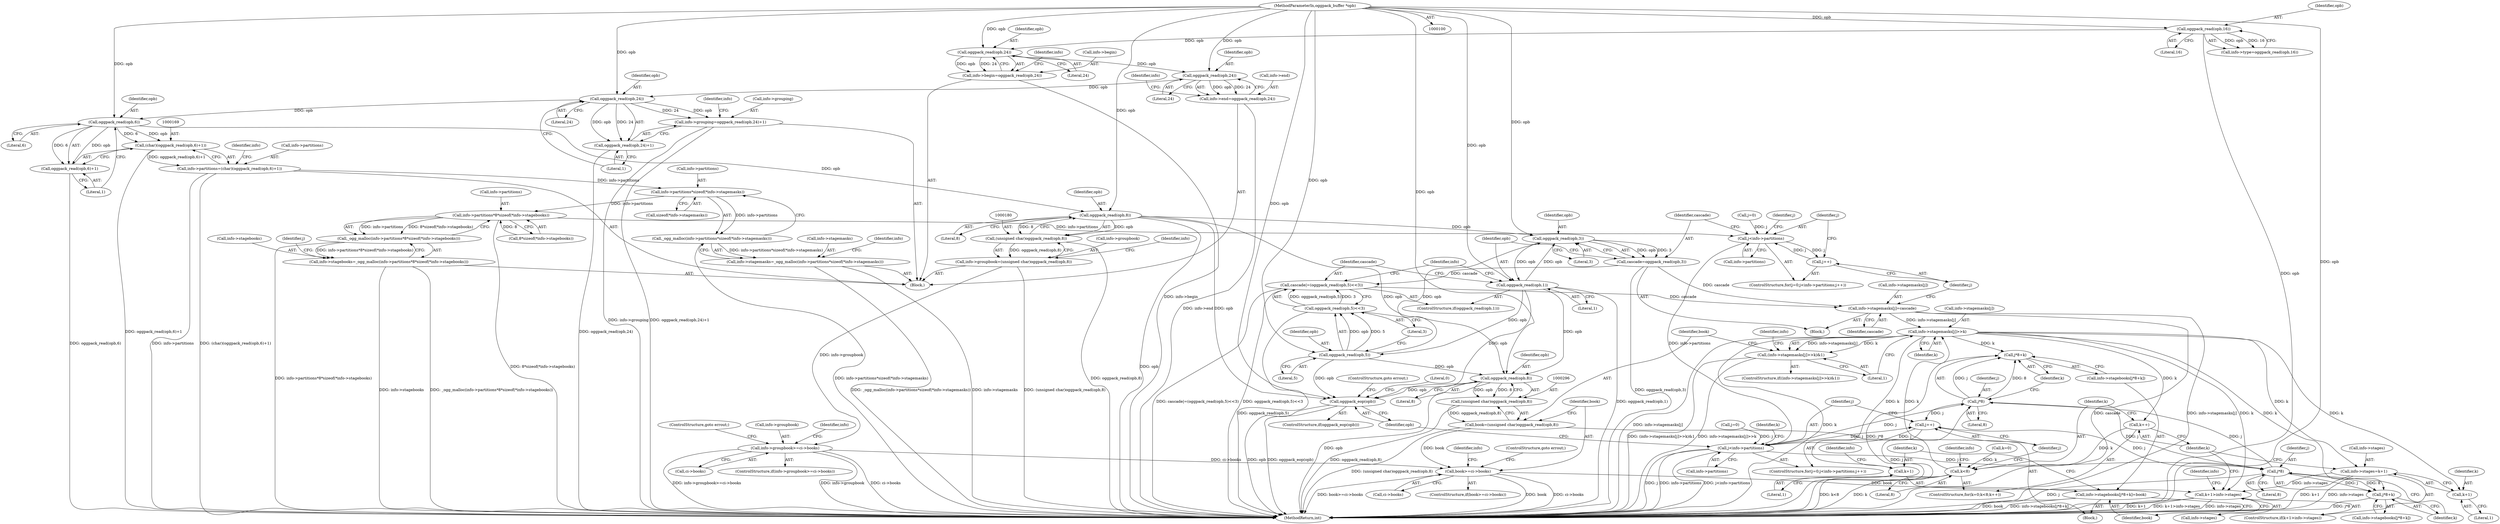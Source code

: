 digraph "0_Android_659030a2e80c38fb8da0a4eb68695349eec6778b_0@API" {
"1000145" [label="(Call,oggpack_read(opb,24))"];
"1000125" [label="(Call,oggpack_read(opb,16))"];
"1000103" [label="(MethodParameterIn,oggpack_buffer *opb)"];
"1000141" [label="(Call,info->begin=oggpack_read(opb,24))"];
"1000152" [label="(Call,oggpack_read(opb,24))"];
"1000148" [label="(Call,info->end=oggpack_read(opb,24))"];
"1000160" [label="(Call,oggpack_read(opb,24))"];
"1000155" [label="(Call,info->grouping=oggpack_read(opb,24)+1)"];
"1000159" [label="(Call,oggpack_read(opb,24)+1)"];
"1000171" [label="(Call,oggpack_read(opb,6))"];
"1000168" [label="(Call,(char)(oggpack_read(opb,6)+1))"];
"1000164" [label="(Call,info->partitions=(char)(oggpack_read(opb,6)+1))"];
"1000198" [label="(Call,info->partitions*sizeof(*info->stagemasks))"];
"1000197" [label="(Call,_ogg_malloc(info->partitions*sizeof(*info->stagemasks)))"];
"1000193" [label="(Call,info->stagemasks=_ogg_malloc(info->partitions*sizeof(*info->stagemasks)))"];
"1000212" [label="(Call,info->partitions*8*sizeof(*info->stagebooks))"];
"1000211" [label="(Call,_ogg_malloc(info->partitions*8*sizeof(*info->stagebooks)))"];
"1000207" [label="(Call,info->stagebooks=_ogg_malloc(info->partitions*8*sizeof(*info->stagebooks)))"];
"1000227" [label="(Call,j<info->partitions)"];
"1000232" [label="(Call,j++)"];
"1000263" [label="(Call,j<info->partitions)"];
"1000268" [label="(Call,j++)"];
"1000313" [label="(Call,j*8)"];
"1000312" [label="(Call,j*8+k)"];
"1000340" [label="(Call,j*8)"];
"1000339" [label="(Call,j*8+k)"];
"1000170" [label="(Call,oggpack_read(opb,6)+1)"];
"1000181" [label="(Call,oggpack_read(opb,8))"];
"1000179" [label="(Call,(unsigned char)oggpack_read(opb,8))"];
"1000175" [label="(Call,info->groupbook=(unsigned char)oggpack_read(opb,8))"];
"1000185" [label="(Call,info->groupbook>=ci->books)"];
"1000301" [label="(Call,book>=ci->books)"];
"1000307" [label="(Call,info->stagebooks[j*8+k]=book)"];
"1000238" [label="(Call,oggpack_read(opb,3))"];
"1000236" [label="(Call,cascade=oggpack_read(opb,3))"];
"1000245" [label="(Call,cascade|=(oggpack_read(opb,5)<<3))"];
"1000252" [label="(Call,info->stagemasks[j]=cascade)"];
"1000283" [label="(Call,info->stagemasks[j]>>k)"];
"1000278" [label="(Call,k++)"];
"1000275" [label="(Call,k<8)"];
"1000282" [label="(Call,(info->stagemasks[j]>>k)&1)"];
"1000319" [label="(Call,k+1>info->stages)"];
"1000320" [label="(Call,k+1)"];
"1000326" [label="(Call,info->stages=k+1)"];
"1000330" [label="(Call,k+1)"];
"1000242" [label="(Call,oggpack_read(opb,1))"];
"1000248" [label="(Call,oggpack_read(opb,5))"];
"1000247" [label="(Call,oggpack_read(opb,5)<<3)"];
"1000297" [label="(Call,oggpack_read(opb,8))"];
"1000295" [label="(Call,(unsigned char)oggpack_read(opb,8))"];
"1000293" [label="(Call,book=(unsigned char)oggpack_read(opb,8))"];
"1000346" [label="(Call,oggpack_eop(opb))"];
"1000345" [label="(ControlStructure,if(oggpack_eop(opb)))"];
"1000195" [label="(Identifier,info)"];
"1000104" [label="(Block,)"];
"1000340" [label="(Call,j*8)"];
"1000225" [label="(Identifier,j)"];
"1000276" [label="(Identifier,k)"];
"1000172" [label="(Identifier,opb)"];
"1000281" [label="(ControlStructure,if((info->stagemasks[j]>>k)&1))"];
"1000234" [label="(Block,)"];
"1000103" [label="(MethodParameterIn,oggpack_buffer *opb)"];
"1000268" [label="(Call,j++)"];
"1000251" [label="(Literal,3)"];
"1000162" [label="(Literal,24)"];
"1000248" [label="(Call,oggpack_read(opb,5))"];
"1000314" [label="(Identifier,j)"];
"1000242" [label="(Call,oggpack_read(opb,1))"];
"1000194" [label="(Call,info->stagemasks)"];
"1000175" [label="(Call,info->groupbook=(unsigned char)oggpack_read(opb,8))"];
"1000271" [label="(ControlStructure,for(k=0;k<8;k++))"];
"1000198" [label="(Call,info->partitions*sizeof(*info->stagemasks))"];
"1000176" [label="(Call,info->groupbook)"];
"1000263" [label="(Call,j<info->partitions)"];
"1000260" [label="(Call,j=0)"];
"1000150" [label="(Identifier,info)"];
"1000212" [label="(Call,info->partitions*8*sizeof(*info->stagebooks))"];
"1000253" [label="(Call,info->stagemasks[j])"];
"1000181" [label="(Call,oggpack_read(opb,8))"];
"1000321" [label="(Identifier,k)"];
"1000275" [label="(Call,k<8)"];
"1000154" [label="(Literal,24)"];
"1000224" [label="(Call,j=0)"];
"1000182" [label="(Identifier,opb)"];
"1000320" [label="(Call,k+1)"];
"1000152" [label="(Call,oggpack_read(opb,24))"];
"1000246" [label="(Identifier,cascade)"];
"1000243" [label="(Identifier,opb)"];
"1000316" [label="(Identifier,k)"];
"1000165" [label="(Call,info->partitions)"];
"1000240" [label="(Literal,3)"];
"1000331" [label="(Identifier,k)"];
"1000207" [label="(Call,info->stagebooks=_ogg_malloc(info->partitions*8*sizeof(*info->stagebooks)))"];
"1000247" [label="(Call,oggpack_read(opb,5)<<3)"];
"1000279" [label="(Identifier,k)"];
"1000289" [label="(Identifier,k)"];
"1000121" [label="(Call,info->type=oggpack_read(opb,16))"];
"1000193" [label="(Call,info->stagemasks=_ogg_malloc(info->partitions*sizeof(*info->stagemasks)))"];
"1000342" [label="(Literal,8)"];
"1000126" [label="(Identifier,opb)"];
"1000313" [label="(Call,j*8)"];
"1000216" [label="(Call,8*sizeof(*info->stagebooks))"];
"1000147" [label="(Literal,24)"];
"1000148" [label="(Call,info->end=oggpack_read(opb,24))"];
"1000239" [label="(Identifier,opb)"];
"1000319" [label="(Call,k+1>info->stages)"];
"1000326" [label="(Call,info->stages=k+1)"];
"1000145" [label="(Call,oggpack_read(opb,24))"];
"1000177" [label="(Identifier,info)"];
"1000146" [label="(Identifier,opb)"];
"1000168" [label="(Call,(char)(oggpack_read(opb,6)+1))"];
"1000161" [label="(Identifier,opb)"];
"1000356" [label="(MethodReturn,int)"];
"1000286" [label="(Identifier,info)"];
"1000156" [label="(Call,info->grouping)"];
"1000269" [label="(Identifier,j)"];
"1000227" [label="(Call,j<info->partitions)"];
"1000273" [label="(Identifier,k)"];
"1000312" [label="(Call,j*8+k)"];
"1000149" [label="(Call,info->end)"];
"1000315" [label="(Literal,8)"];
"1000163" [label="(Literal,1)"];
"1000155" [label="(Call,info->grouping=oggpack_read(opb,24)+1)"];
"1000250" [label="(Literal,5)"];
"1000297" [label="(Call,oggpack_read(opb,8))"];
"1000350" [label="(Literal,0)"];
"1000328" [label="(Identifier,info)"];
"1000125" [label="(Call,oggpack_read(opb,16))"];
"1000327" [label="(Call,info->stages)"];
"1000295" [label="(Call,(unsigned char)oggpack_read(opb,8))"];
"1000192" [label="(ControlStructure,goto errout;)"];
"1000332" [label="(Literal,1)"];
"1000278" [label="(Call,k++)"];
"1000318" [label="(ControlStructure,if(k+1>info->stages))"];
"1000153" [label="(Identifier,opb)"];
"1000228" [label="(Identifier,j)"];
"1000236" [label="(Call,cascade=oggpack_read(opb,3))"];
"1000277" [label="(Literal,8)"];
"1000187" [label="(Identifier,info)"];
"1000343" [label="(Identifier,k)"];
"1000233" [label="(Identifier,j)"];
"1000294" [label="(Identifier,book)"];
"1000282" [label="(Call,(info->stagemasks[j]>>k)&1)"];
"1000232" [label="(Call,j++)"];
"1000335" [label="(Call,info->stagebooks[j*8+k])"];
"1000164" [label="(Call,info->partitions=(char)(oggpack_read(opb,6)+1))"];
"1000245" [label="(Call,cascade|=(oggpack_read(opb,5)<<3))"];
"1000324" [label="(Identifier,info)"];
"1000171" [label="(Call,oggpack_read(opb,6))"];
"1000308" [label="(Call,info->stagebooks[j*8+k])"];
"1000238" [label="(Call,oggpack_read(opb,3))"];
"1000209" [label="(Identifier,info)"];
"1000261" [label="(Identifier,j)"];
"1000197" [label="(Call,_ogg_malloc(info->partitions*sizeof(*info->stagemasks)))"];
"1000307" [label="(Call,info->stagebooks[j*8+k]=book)"];
"1000249" [label="(Identifier,opb)"];
"1000184" [label="(ControlStructure,if(info->groupbook>=ci->books))"];
"1000264" [label="(Identifier,j)"];
"1000244" [label="(Literal,1)"];
"1000229" [label="(Call,info->partitions)"];
"1000166" [label="(Identifier,info)"];
"1000348" [label="(ControlStructure,goto errout;)"];
"1000272" [label="(Call,k=0)"];
"1000341" [label="(Identifier,j)"];
"1000339" [label="(Call,j*8+k)"];
"1000170" [label="(Call,oggpack_read(opb,6)+1)"];
"1000186" [label="(Call,info->groupbook)"];
"1000300" [label="(ControlStructure,if(book>=ci->books))"];
"1000293" [label="(Call,book=(unsigned char)oggpack_read(opb,8))"];
"1000258" [label="(Identifier,cascade)"];
"1000283" [label="(Call,info->stagemasks[j]>>k)"];
"1000306" [label="(ControlStructure,goto errout;)"];
"1000160" [label="(Call,oggpack_read(opb,24))"];
"1000301" [label="(Call,book>=ci->books)"];
"1000241" [label="(ControlStructure,if(oggpack_read(opb,1)))"];
"1000346" [label="(Call,oggpack_eop(opb))"];
"1000223" [label="(ControlStructure,for(j=0;j<info->partitions;j++))"];
"1000208" [label="(Call,info->stagebooks)"];
"1000322" [label="(Literal,1)"];
"1000185" [label="(Call,info->groupbook>=ci->books)"];
"1000330" [label="(Call,k+1)"];
"1000157" [label="(Identifier,info)"];
"1000211" [label="(Call,_ogg_malloc(info->partitions*8*sizeof(*info->stagebooks)))"];
"1000179" [label="(Call,(unsigned char)oggpack_read(opb,8))"];
"1000183" [label="(Literal,8)"];
"1000317" [label="(Identifier,book)"];
"1000255" [label="(Identifier,info)"];
"1000290" [label="(Literal,1)"];
"1000291" [label="(Block,)"];
"1000299" [label="(Literal,8)"];
"1000310" [label="(Identifier,info)"];
"1000265" [label="(Call,info->partitions)"];
"1000298" [label="(Identifier,opb)"];
"1000303" [label="(Call,ci->books)"];
"1000202" [label="(Call,sizeof(*info->stagemasks))"];
"1000259" [label="(ControlStructure,for(j=0;j<info->partitions;j++))"];
"1000199" [label="(Call,info->partitions)"];
"1000323" [label="(Call,info->stages)"];
"1000284" [label="(Call,info->stagemasks[j])"];
"1000174" [label="(Literal,1)"];
"1000337" [label="(Identifier,info)"];
"1000237" [label="(Identifier,cascade)"];
"1000142" [label="(Call,info->begin)"];
"1000159" [label="(Call,oggpack_read(opb,24)+1)"];
"1000127" [label="(Literal,16)"];
"1000213" [label="(Call,info->partitions)"];
"1000252" [label="(Call,info->stagemasks[j]=cascade)"];
"1000347" [label="(Identifier,opb)"];
"1000141" [label="(Call,info->begin=oggpack_read(opb,24))"];
"1000302" [label="(Identifier,book)"];
"1000189" [label="(Call,ci->books)"];
"1000173" [label="(Literal,6)"];
"1000145" -> "1000141"  [label="AST: "];
"1000145" -> "1000147"  [label="CFG: "];
"1000146" -> "1000145"  [label="AST: "];
"1000147" -> "1000145"  [label="AST: "];
"1000141" -> "1000145"  [label="CFG: "];
"1000145" -> "1000141"  [label="DDG: opb"];
"1000145" -> "1000141"  [label="DDG: 24"];
"1000125" -> "1000145"  [label="DDG: opb"];
"1000103" -> "1000145"  [label="DDG: opb"];
"1000145" -> "1000152"  [label="DDG: opb"];
"1000125" -> "1000121"  [label="AST: "];
"1000125" -> "1000127"  [label="CFG: "];
"1000126" -> "1000125"  [label="AST: "];
"1000127" -> "1000125"  [label="AST: "];
"1000121" -> "1000125"  [label="CFG: "];
"1000125" -> "1000356"  [label="DDG: opb"];
"1000125" -> "1000121"  [label="DDG: opb"];
"1000125" -> "1000121"  [label="DDG: 16"];
"1000103" -> "1000125"  [label="DDG: opb"];
"1000103" -> "1000100"  [label="AST: "];
"1000103" -> "1000356"  [label="DDG: opb"];
"1000103" -> "1000152"  [label="DDG: opb"];
"1000103" -> "1000160"  [label="DDG: opb"];
"1000103" -> "1000171"  [label="DDG: opb"];
"1000103" -> "1000181"  [label="DDG: opb"];
"1000103" -> "1000238"  [label="DDG: opb"];
"1000103" -> "1000242"  [label="DDG: opb"];
"1000103" -> "1000248"  [label="DDG: opb"];
"1000103" -> "1000297"  [label="DDG: opb"];
"1000103" -> "1000346"  [label="DDG: opb"];
"1000141" -> "1000104"  [label="AST: "];
"1000142" -> "1000141"  [label="AST: "];
"1000150" -> "1000141"  [label="CFG: "];
"1000141" -> "1000356"  [label="DDG: info->begin"];
"1000152" -> "1000148"  [label="AST: "];
"1000152" -> "1000154"  [label="CFG: "];
"1000153" -> "1000152"  [label="AST: "];
"1000154" -> "1000152"  [label="AST: "];
"1000148" -> "1000152"  [label="CFG: "];
"1000152" -> "1000148"  [label="DDG: opb"];
"1000152" -> "1000148"  [label="DDG: 24"];
"1000152" -> "1000160"  [label="DDG: opb"];
"1000148" -> "1000104"  [label="AST: "];
"1000149" -> "1000148"  [label="AST: "];
"1000157" -> "1000148"  [label="CFG: "];
"1000148" -> "1000356"  [label="DDG: info->end"];
"1000160" -> "1000159"  [label="AST: "];
"1000160" -> "1000162"  [label="CFG: "];
"1000161" -> "1000160"  [label="AST: "];
"1000162" -> "1000160"  [label="AST: "];
"1000163" -> "1000160"  [label="CFG: "];
"1000160" -> "1000155"  [label="DDG: opb"];
"1000160" -> "1000155"  [label="DDG: 24"];
"1000160" -> "1000159"  [label="DDG: opb"];
"1000160" -> "1000159"  [label="DDG: 24"];
"1000160" -> "1000171"  [label="DDG: opb"];
"1000155" -> "1000104"  [label="AST: "];
"1000155" -> "1000159"  [label="CFG: "];
"1000156" -> "1000155"  [label="AST: "];
"1000159" -> "1000155"  [label="AST: "];
"1000166" -> "1000155"  [label="CFG: "];
"1000155" -> "1000356"  [label="DDG: oggpack_read(opb,24)+1"];
"1000155" -> "1000356"  [label="DDG: info->grouping"];
"1000159" -> "1000163"  [label="CFG: "];
"1000163" -> "1000159"  [label="AST: "];
"1000159" -> "1000356"  [label="DDG: oggpack_read(opb,24)"];
"1000171" -> "1000170"  [label="AST: "];
"1000171" -> "1000173"  [label="CFG: "];
"1000172" -> "1000171"  [label="AST: "];
"1000173" -> "1000171"  [label="AST: "];
"1000174" -> "1000171"  [label="CFG: "];
"1000171" -> "1000168"  [label="DDG: opb"];
"1000171" -> "1000168"  [label="DDG: 6"];
"1000171" -> "1000170"  [label="DDG: opb"];
"1000171" -> "1000170"  [label="DDG: 6"];
"1000171" -> "1000181"  [label="DDG: opb"];
"1000168" -> "1000164"  [label="AST: "];
"1000168" -> "1000170"  [label="CFG: "];
"1000169" -> "1000168"  [label="AST: "];
"1000170" -> "1000168"  [label="AST: "];
"1000164" -> "1000168"  [label="CFG: "];
"1000168" -> "1000356"  [label="DDG: oggpack_read(opb,6)+1"];
"1000168" -> "1000164"  [label="DDG: oggpack_read(opb,6)+1"];
"1000164" -> "1000104"  [label="AST: "];
"1000165" -> "1000164"  [label="AST: "];
"1000177" -> "1000164"  [label="CFG: "];
"1000164" -> "1000356"  [label="DDG: (char)(oggpack_read(opb,6)+1)"];
"1000164" -> "1000356"  [label="DDG: info->partitions"];
"1000164" -> "1000198"  [label="DDG: info->partitions"];
"1000198" -> "1000197"  [label="AST: "];
"1000198" -> "1000202"  [label="CFG: "];
"1000199" -> "1000198"  [label="AST: "];
"1000202" -> "1000198"  [label="AST: "];
"1000197" -> "1000198"  [label="CFG: "];
"1000198" -> "1000197"  [label="DDG: info->partitions"];
"1000198" -> "1000212"  [label="DDG: info->partitions"];
"1000197" -> "1000193"  [label="AST: "];
"1000193" -> "1000197"  [label="CFG: "];
"1000197" -> "1000356"  [label="DDG: info->partitions*sizeof(*info->stagemasks)"];
"1000197" -> "1000193"  [label="DDG: info->partitions*sizeof(*info->stagemasks)"];
"1000193" -> "1000104"  [label="AST: "];
"1000194" -> "1000193"  [label="AST: "];
"1000209" -> "1000193"  [label="CFG: "];
"1000193" -> "1000356"  [label="DDG: info->stagemasks"];
"1000193" -> "1000356"  [label="DDG: _ogg_malloc(info->partitions*sizeof(*info->stagemasks))"];
"1000212" -> "1000211"  [label="AST: "];
"1000212" -> "1000216"  [label="CFG: "];
"1000213" -> "1000212"  [label="AST: "];
"1000216" -> "1000212"  [label="AST: "];
"1000211" -> "1000212"  [label="CFG: "];
"1000212" -> "1000356"  [label="DDG: 8*sizeof(*info->stagebooks)"];
"1000212" -> "1000211"  [label="DDG: info->partitions"];
"1000212" -> "1000211"  [label="DDG: 8*sizeof(*info->stagebooks)"];
"1000216" -> "1000212"  [label="DDG: 8"];
"1000212" -> "1000227"  [label="DDG: info->partitions"];
"1000211" -> "1000207"  [label="AST: "];
"1000207" -> "1000211"  [label="CFG: "];
"1000211" -> "1000356"  [label="DDG: info->partitions*8*sizeof(*info->stagebooks)"];
"1000211" -> "1000207"  [label="DDG: info->partitions*8*sizeof(*info->stagebooks)"];
"1000207" -> "1000104"  [label="AST: "];
"1000208" -> "1000207"  [label="AST: "];
"1000225" -> "1000207"  [label="CFG: "];
"1000207" -> "1000356"  [label="DDG: info->stagebooks"];
"1000207" -> "1000356"  [label="DDG: _ogg_malloc(info->partitions*8*sizeof(*info->stagebooks))"];
"1000227" -> "1000223"  [label="AST: "];
"1000227" -> "1000229"  [label="CFG: "];
"1000228" -> "1000227"  [label="AST: "];
"1000229" -> "1000227"  [label="AST: "];
"1000237" -> "1000227"  [label="CFG: "];
"1000261" -> "1000227"  [label="CFG: "];
"1000224" -> "1000227"  [label="DDG: j"];
"1000232" -> "1000227"  [label="DDG: j"];
"1000227" -> "1000232"  [label="DDG: j"];
"1000227" -> "1000263"  [label="DDG: info->partitions"];
"1000232" -> "1000223"  [label="AST: "];
"1000232" -> "1000233"  [label="CFG: "];
"1000233" -> "1000232"  [label="AST: "];
"1000228" -> "1000232"  [label="CFG: "];
"1000263" -> "1000259"  [label="AST: "];
"1000263" -> "1000265"  [label="CFG: "];
"1000264" -> "1000263"  [label="AST: "];
"1000265" -> "1000263"  [label="AST: "];
"1000273" -> "1000263"  [label="CFG: "];
"1000347" -> "1000263"  [label="CFG: "];
"1000263" -> "1000356"  [label="DDG: info->partitions"];
"1000263" -> "1000356"  [label="DDG: j<info->partitions"];
"1000263" -> "1000356"  [label="DDG: j"];
"1000268" -> "1000263"  [label="DDG: j"];
"1000260" -> "1000263"  [label="DDG: j"];
"1000263" -> "1000268"  [label="DDG: j"];
"1000263" -> "1000313"  [label="DDG: j"];
"1000263" -> "1000340"  [label="DDG: j"];
"1000268" -> "1000259"  [label="AST: "];
"1000268" -> "1000269"  [label="CFG: "];
"1000269" -> "1000268"  [label="AST: "];
"1000264" -> "1000268"  [label="CFG: "];
"1000313" -> "1000268"  [label="DDG: j"];
"1000340" -> "1000268"  [label="DDG: j"];
"1000313" -> "1000312"  [label="AST: "];
"1000313" -> "1000315"  [label="CFG: "];
"1000314" -> "1000313"  [label="AST: "];
"1000315" -> "1000313"  [label="AST: "];
"1000316" -> "1000313"  [label="CFG: "];
"1000313" -> "1000356"  [label="DDG: j"];
"1000313" -> "1000312"  [label="DDG: j"];
"1000313" -> "1000312"  [label="DDG: 8"];
"1000340" -> "1000313"  [label="DDG: j"];
"1000313" -> "1000340"  [label="DDG: j"];
"1000312" -> "1000308"  [label="AST: "];
"1000312" -> "1000316"  [label="CFG: "];
"1000316" -> "1000312"  [label="AST: "];
"1000308" -> "1000312"  [label="CFG: "];
"1000312" -> "1000356"  [label="DDG: j*8"];
"1000283" -> "1000312"  [label="DDG: k"];
"1000340" -> "1000339"  [label="AST: "];
"1000340" -> "1000342"  [label="CFG: "];
"1000341" -> "1000340"  [label="AST: "];
"1000342" -> "1000340"  [label="AST: "];
"1000343" -> "1000340"  [label="CFG: "];
"1000340" -> "1000356"  [label="DDG: j"];
"1000340" -> "1000339"  [label="DDG: j"];
"1000340" -> "1000339"  [label="DDG: 8"];
"1000339" -> "1000335"  [label="AST: "];
"1000339" -> "1000343"  [label="CFG: "];
"1000343" -> "1000339"  [label="AST: "];
"1000335" -> "1000339"  [label="CFG: "];
"1000339" -> "1000356"  [label="DDG: j*8"];
"1000283" -> "1000339"  [label="DDG: k"];
"1000170" -> "1000174"  [label="CFG: "];
"1000174" -> "1000170"  [label="AST: "];
"1000170" -> "1000356"  [label="DDG: oggpack_read(opb,6)"];
"1000181" -> "1000179"  [label="AST: "];
"1000181" -> "1000183"  [label="CFG: "];
"1000182" -> "1000181"  [label="AST: "];
"1000183" -> "1000181"  [label="AST: "];
"1000179" -> "1000181"  [label="CFG: "];
"1000181" -> "1000356"  [label="DDG: opb"];
"1000181" -> "1000179"  [label="DDG: opb"];
"1000181" -> "1000179"  [label="DDG: 8"];
"1000181" -> "1000238"  [label="DDG: opb"];
"1000181" -> "1000297"  [label="DDG: opb"];
"1000181" -> "1000346"  [label="DDG: opb"];
"1000179" -> "1000175"  [label="AST: "];
"1000180" -> "1000179"  [label="AST: "];
"1000175" -> "1000179"  [label="CFG: "];
"1000179" -> "1000356"  [label="DDG: oggpack_read(opb,8)"];
"1000179" -> "1000175"  [label="DDG: oggpack_read(opb,8)"];
"1000175" -> "1000104"  [label="AST: "];
"1000176" -> "1000175"  [label="AST: "];
"1000187" -> "1000175"  [label="CFG: "];
"1000175" -> "1000356"  [label="DDG: (unsigned char)oggpack_read(opb,8)"];
"1000175" -> "1000185"  [label="DDG: info->groupbook"];
"1000185" -> "1000184"  [label="AST: "];
"1000185" -> "1000189"  [label="CFG: "];
"1000186" -> "1000185"  [label="AST: "];
"1000189" -> "1000185"  [label="AST: "];
"1000192" -> "1000185"  [label="CFG: "];
"1000195" -> "1000185"  [label="CFG: "];
"1000185" -> "1000356"  [label="DDG: info->groupbook>=ci->books"];
"1000185" -> "1000356"  [label="DDG: info->groupbook"];
"1000185" -> "1000356"  [label="DDG: ci->books"];
"1000185" -> "1000301"  [label="DDG: ci->books"];
"1000301" -> "1000300"  [label="AST: "];
"1000301" -> "1000303"  [label="CFG: "];
"1000302" -> "1000301"  [label="AST: "];
"1000303" -> "1000301"  [label="AST: "];
"1000306" -> "1000301"  [label="CFG: "];
"1000310" -> "1000301"  [label="CFG: "];
"1000301" -> "1000356"  [label="DDG: ci->books"];
"1000301" -> "1000356"  [label="DDG: book>=ci->books"];
"1000301" -> "1000356"  [label="DDG: book"];
"1000293" -> "1000301"  [label="DDG: book"];
"1000301" -> "1000307"  [label="DDG: book"];
"1000307" -> "1000291"  [label="AST: "];
"1000307" -> "1000317"  [label="CFG: "];
"1000308" -> "1000307"  [label="AST: "];
"1000317" -> "1000307"  [label="AST: "];
"1000321" -> "1000307"  [label="CFG: "];
"1000307" -> "1000356"  [label="DDG: info->stagebooks[j*8+k]"];
"1000307" -> "1000356"  [label="DDG: book"];
"1000238" -> "1000236"  [label="AST: "];
"1000238" -> "1000240"  [label="CFG: "];
"1000239" -> "1000238"  [label="AST: "];
"1000240" -> "1000238"  [label="AST: "];
"1000236" -> "1000238"  [label="CFG: "];
"1000238" -> "1000236"  [label="DDG: opb"];
"1000238" -> "1000236"  [label="DDG: 3"];
"1000242" -> "1000238"  [label="DDG: opb"];
"1000248" -> "1000238"  [label="DDG: opb"];
"1000238" -> "1000242"  [label="DDG: opb"];
"1000236" -> "1000234"  [label="AST: "];
"1000237" -> "1000236"  [label="AST: "];
"1000243" -> "1000236"  [label="CFG: "];
"1000236" -> "1000356"  [label="DDG: oggpack_read(opb,3)"];
"1000236" -> "1000245"  [label="DDG: cascade"];
"1000236" -> "1000252"  [label="DDG: cascade"];
"1000245" -> "1000241"  [label="AST: "];
"1000245" -> "1000247"  [label="CFG: "];
"1000246" -> "1000245"  [label="AST: "];
"1000247" -> "1000245"  [label="AST: "];
"1000255" -> "1000245"  [label="CFG: "];
"1000245" -> "1000356"  [label="DDG: cascade|=(oggpack_read(opb,5)<<3)"];
"1000245" -> "1000356"  [label="DDG: oggpack_read(opb,5)<<3"];
"1000247" -> "1000245"  [label="DDG: oggpack_read(opb,5)"];
"1000247" -> "1000245"  [label="DDG: 3"];
"1000245" -> "1000252"  [label="DDG: cascade"];
"1000252" -> "1000234"  [label="AST: "];
"1000252" -> "1000258"  [label="CFG: "];
"1000253" -> "1000252"  [label="AST: "];
"1000258" -> "1000252"  [label="AST: "];
"1000233" -> "1000252"  [label="CFG: "];
"1000252" -> "1000356"  [label="DDG: info->stagemasks[j]"];
"1000252" -> "1000356"  [label="DDG: cascade"];
"1000252" -> "1000283"  [label="DDG: info->stagemasks[j]"];
"1000283" -> "1000282"  [label="AST: "];
"1000283" -> "1000289"  [label="CFG: "];
"1000284" -> "1000283"  [label="AST: "];
"1000289" -> "1000283"  [label="AST: "];
"1000290" -> "1000283"  [label="CFG: "];
"1000283" -> "1000356"  [label="DDG: info->stagemasks[j]"];
"1000283" -> "1000356"  [label="DDG: k"];
"1000283" -> "1000278"  [label="DDG: k"];
"1000283" -> "1000282"  [label="DDG: info->stagemasks[j]"];
"1000283" -> "1000282"  [label="DDG: k"];
"1000275" -> "1000283"  [label="DDG: k"];
"1000283" -> "1000319"  [label="DDG: k"];
"1000283" -> "1000320"  [label="DDG: k"];
"1000283" -> "1000326"  [label="DDG: k"];
"1000283" -> "1000330"  [label="DDG: k"];
"1000278" -> "1000271"  [label="AST: "];
"1000278" -> "1000279"  [label="CFG: "];
"1000279" -> "1000278"  [label="AST: "];
"1000276" -> "1000278"  [label="CFG: "];
"1000278" -> "1000275"  [label="DDG: k"];
"1000275" -> "1000271"  [label="AST: "];
"1000275" -> "1000277"  [label="CFG: "];
"1000276" -> "1000275"  [label="AST: "];
"1000277" -> "1000275"  [label="AST: "];
"1000286" -> "1000275"  [label="CFG: "];
"1000269" -> "1000275"  [label="CFG: "];
"1000275" -> "1000356"  [label="DDG: k<8"];
"1000275" -> "1000356"  [label="DDG: k"];
"1000272" -> "1000275"  [label="DDG: k"];
"1000282" -> "1000281"  [label="AST: "];
"1000282" -> "1000290"  [label="CFG: "];
"1000290" -> "1000282"  [label="AST: "];
"1000294" -> "1000282"  [label="CFG: "];
"1000337" -> "1000282"  [label="CFG: "];
"1000282" -> "1000356"  [label="DDG: (info->stagemasks[j]>>k)&1"];
"1000282" -> "1000356"  [label="DDG: info->stagemasks[j]>>k"];
"1000319" -> "1000318"  [label="AST: "];
"1000319" -> "1000323"  [label="CFG: "];
"1000320" -> "1000319"  [label="AST: "];
"1000323" -> "1000319"  [label="AST: "];
"1000328" -> "1000319"  [label="CFG: "];
"1000279" -> "1000319"  [label="CFG: "];
"1000319" -> "1000356"  [label="DDG: k+1>info->stages"];
"1000319" -> "1000356"  [label="DDG: info->stages"];
"1000319" -> "1000356"  [label="DDG: k+1"];
"1000326" -> "1000319"  [label="DDG: info->stages"];
"1000320" -> "1000322"  [label="CFG: "];
"1000321" -> "1000320"  [label="AST: "];
"1000322" -> "1000320"  [label="AST: "];
"1000324" -> "1000320"  [label="CFG: "];
"1000326" -> "1000318"  [label="AST: "];
"1000326" -> "1000330"  [label="CFG: "];
"1000327" -> "1000326"  [label="AST: "];
"1000330" -> "1000326"  [label="AST: "];
"1000279" -> "1000326"  [label="CFG: "];
"1000326" -> "1000356"  [label="DDG: k+1"];
"1000326" -> "1000356"  [label="DDG: info->stages"];
"1000330" -> "1000332"  [label="CFG: "];
"1000331" -> "1000330"  [label="AST: "];
"1000332" -> "1000330"  [label="AST: "];
"1000242" -> "1000241"  [label="AST: "];
"1000242" -> "1000244"  [label="CFG: "];
"1000243" -> "1000242"  [label="AST: "];
"1000244" -> "1000242"  [label="AST: "];
"1000246" -> "1000242"  [label="CFG: "];
"1000255" -> "1000242"  [label="CFG: "];
"1000242" -> "1000356"  [label="DDG: oggpack_read(opb,1)"];
"1000242" -> "1000248"  [label="DDG: opb"];
"1000242" -> "1000297"  [label="DDG: opb"];
"1000242" -> "1000346"  [label="DDG: opb"];
"1000248" -> "1000247"  [label="AST: "];
"1000248" -> "1000250"  [label="CFG: "];
"1000249" -> "1000248"  [label="AST: "];
"1000250" -> "1000248"  [label="AST: "];
"1000251" -> "1000248"  [label="CFG: "];
"1000248" -> "1000247"  [label="DDG: opb"];
"1000248" -> "1000247"  [label="DDG: 5"];
"1000248" -> "1000297"  [label="DDG: opb"];
"1000248" -> "1000346"  [label="DDG: opb"];
"1000247" -> "1000251"  [label="CFG: "];
"1000251" -> "1000247"  [label="AST: "];
"1000247" -> "1000356"  [label="DDG: oggpack_read(opb,5)"];
"1000297" -> "1000295"  [label="AST: "];
"1000297" -> "1000299"  [label="CFG: "];
"1000298" -> "1000297"  [label="AST: "];
"1000299" -> "1000297"  [label="AST: "];
"1000295" -> "1000297"  [label="CFG: "];
"1000297" -> "1000356"  [label="DDG: opb"];
"1000297" -> "1000295"  [label="DDG: opb"];
"1000297" -> "1000295"  [label="DDG: 8"];
"1000297" -> "1000346"  [label="DDG: opb"];
"1000295" -> "1000293"  [label="AST: "];
"1000296" -> "1000295"  [label="AST: "];
"1000293" -> "1000295"  [label="CFG: "];
"1000295" -> "1000356"  [label="DDG: oggpack_read(opb,8)"];
"1000295" -> "1000293"  [label="DDG: oggpack_read(opb,8)"];
"1000293" -> "1000291"  [label="AST: "];
"1000294" -> "1000293"  [label="AST: "];
"1000302" -> "1000293"  [label="CFG: "];
"1000293" -> "1000356"  [label="DDG: (unsigned char)oggpack_read(opb,8)"];
"1000346" -> "1000345"  [label="AST: "];
"1000346" -> "1000347"  [label="CFG: "];
"1000347" -> "1000346"  [label="AST: "];
"1000348" -> "1000346"  [label="CFG: "];
"1000350" -> "1000346"  [label="CFG: "];
"1000346" -> "1000356"  [label="DDG: opb"];
"1000346" -> "1000356"  [label="DDG: oggpack_eop(opb)"];
}
